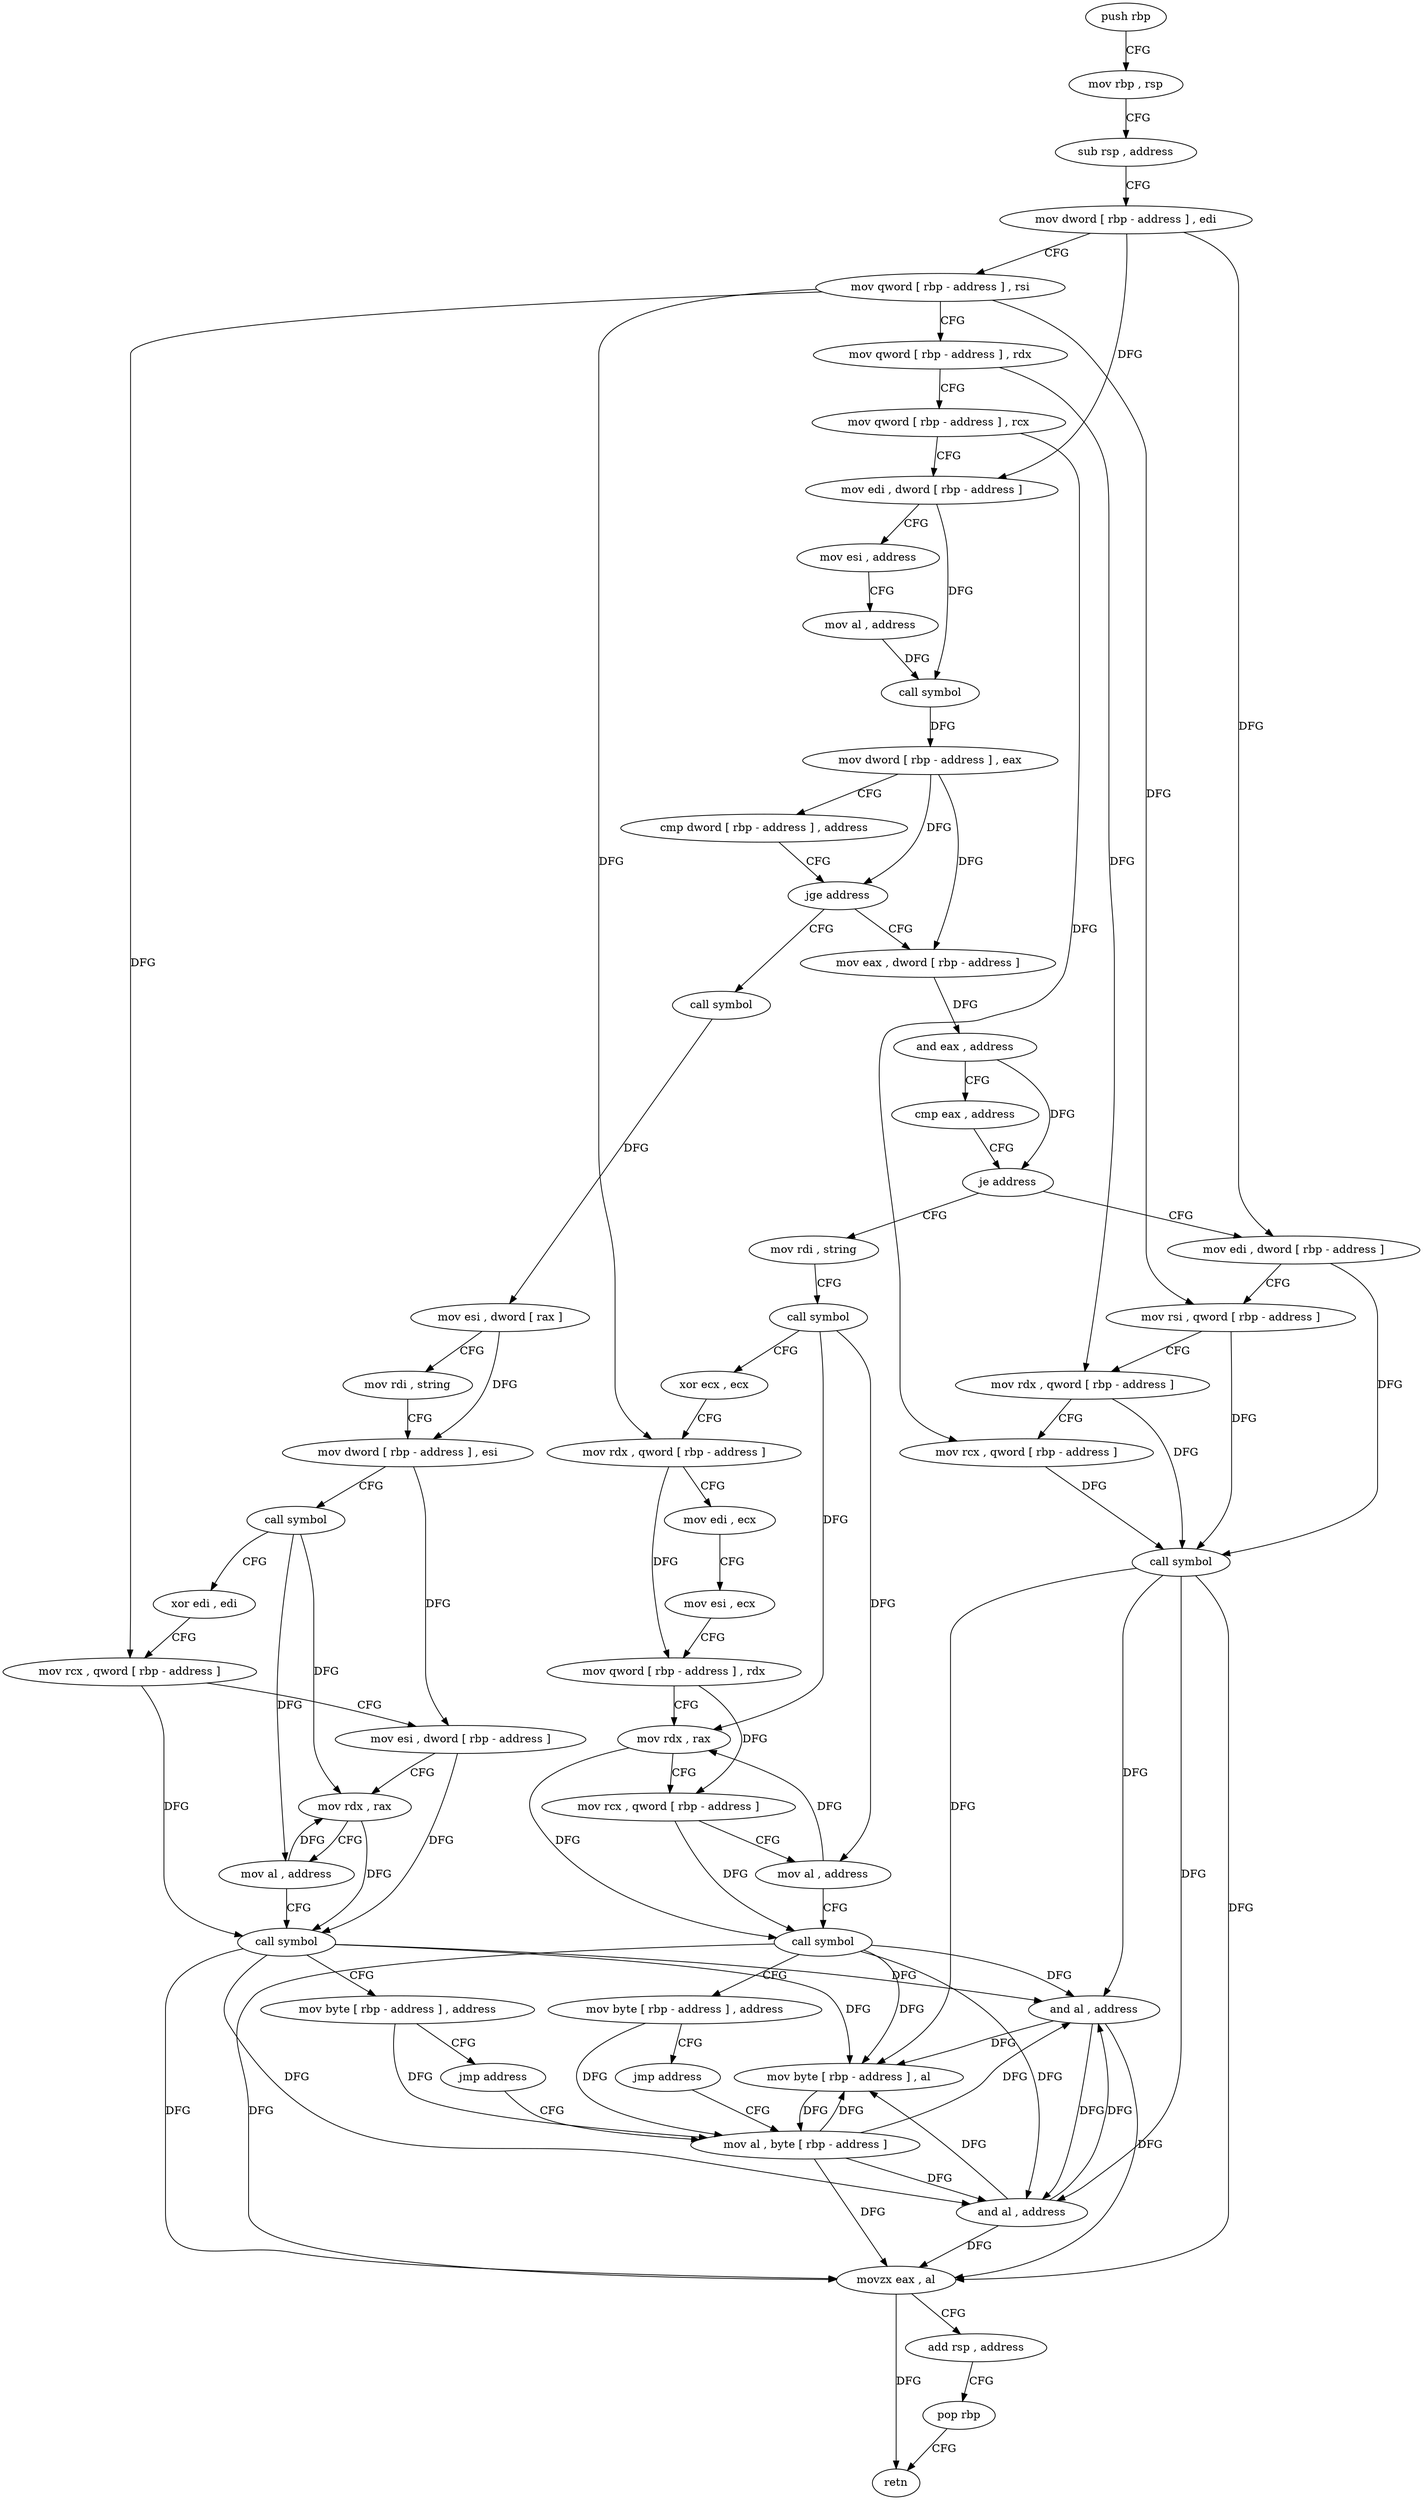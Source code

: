 digraph "func" {
"4204240" [label = "push rbp" ]
"4204241" [label = "mov rbp , rsp" ]
"4204244" [label = "sub rsp , address" ]
"4204248" [label = "mov dword [ rbp - address ] , edi" ]
"4204251" [label = "mov qword [ rbp - address ] , rsi" ]
"4204255" [label = "mov qword [ rbp - address ] , rdx" ]
"4204259" [label = "mov qword [ rbp - address ] , rcx" ]
"4204263" [label = "mov edi , dword [ rbp - address ]" ]
"4204266" [label = "mov esi , address" ]
"4204271" [label = "mov al , address" ]
"4204273" [label = "call symbol" ]
"4204278" [label = "mov dword [ rbp - address ] , eax" ]
"4204281" [label = "cmp dword [ rbp - address ] , address" ]
"4204285" [label = "jge address" ]
"4204344" [label = "mov eax , dword [ rbp - address ]" ]
"4204291" [label = "call symbol" ]
"4204347" [label = "and eax , address" ]
"4204352" [label = "cmp eax , address" ]
"4204355" [label = "je address" ]
"4204413" [label = "mov edi , dword [ rbp - address ]" ]
"4204361" [label = "mov rdi , string" ]
"4204296" [label = "mov esi , dword [ rax ]" ]
"4204298" [label = "mov rdi , string" ]
"4204308" [label = "mov dword [ rbp - address ] , esi" ]
"4204311" [label = "call symbol" ]
"4204316" [label = "xor edi , edi" ]
"4204318" [label = "mov rcx , qword [ rbp - address ]" ]
"4204322" [label = "mov esi , dword [ rbp - address ]" ]
"4204325" [label = "mov rdx , rax" ]
"4204328" [label = "mov al , address" ]
"4204330" [label = "call symbol" ]
"4204335" [label = "mov byte [ rbp - address ] , address" ]
"4204339" [label = "jmp address" ]
"4204438" [label = "mov al , byte [ rbp - address ]" ]
"4204416" [label = "mov rsi , qword [ rbp - address ]" ]
"4204420" [label = "mov rdx , qword [ rbp - address ]" ]
"4204424" [label = "mov rcx , qword [ rbp - address ]" ]
"4204428" [label = "call symbol" ]
"4204433" [label = "and al , address" ]
"4204435" [label = "mov byte [ rbp - address ] , al" ]
"4204371" [label = "call symbol" ]
"4204376" [label = "xor ecx , ecx" ]
"4204378" [label = "mov rdx , qword [ rbp - address ]" ]
"4204382" [label = "mov edi , ecx" ]
"4204384" [label = "mov esi , ecx" ]
"4204386" [label = "mov qword [ rbp - address ] , rdx" ]
"4204390" [label = "mov rdx , rax" ]
"4204393" [label = "mov rcx , qword [ rbp - address ]" ]
"4204397" [label = "mov al , address" ]
"4204399" [label = "call symbol" ]
"4204404" [label = "mov byte [ rbp - address ] , address" ]
"4204408" [label = "jmp address" ]
"4204441" [label = "and al , address" ]
"4204443" [label = "movzx eax , al" ]
"4204446" [label = "add rsp , address" ]
"4204450" [label = "pop rbp" ]
"4204451" [label = "retn" ]
"4204240" -> "4204241" [ label = "CFG" ]
"4204241" -> "4204244" [ label = "CFG" ]
"4204244" -> "4204248" [ label = "CFG" ]
"4204248" -> "4204251" [ label = "CFG" ]
"4204248" -> "4204263" [ label = "DFG" ]
"4204248" -> "4204413" [ label = "DFG" ]
"4204251" -> "4204255" [ label = "CFG" ]
"4204251" -> "4204318" [ label = "DFG" ]
"4204251" -> "4204416" [ label = "DFG" ]
"4204251" -> "4204378" [ label = "DFG" ]
"4204255" -> "4204259" [ label = "CFG" ]
"4204255" -> "4204420" [ label = "DFG" ]
"4204259" -> "4204263" [ label = "CFG" ]
"4204259" -> "4204424" [ label = "DFG" ]
"4204263" -> "4204266" [ label = "CFG" ]
"4204263" -> "4204273" [ label = "DFG" ]
"4204266" -> "4204271" [ label = "CFG" ]
"4204271" -> "4204273" [ label = "DFG" ]
"4204273" -> "4204278" [ label = "DFG" ]
"4204278" -> "4204281" [ label = "CFG" ]
"4204278" -> "4204285" [ label = "DFG" ]
"4204278" -> "4204344" [ label = "DFG" ]
"4204281" -> "4204285" [ label = "CFG" ]
"4204285" -> "4204344" [ label = "CFG" ]
"4204285" -> "4204291" [ label = "CFG" ]
"4204344" -> "4204347" [ label = "DFG" ]
"4204291" -> "4204296" [ label = "DFG" ]
"4204347" -> "4204352" [ label = "CFG" ]
"4204347" -> "4204355" [ label = "DFG" ]
"4204352" -> "4204355" [ label = "CFG" ]
"4204355" -> "4204413" [ label = "CFG" ]
"4204355" -> "4204361" [ label = "CFG" ]
"4204413" -> "4204416" [ label = "CFG" ]
"4204413" -> "4204428" [ label = "DFG" ]
"4204361" -> "4204371" [ label = "CFG" ]
"4204296" -> "4204298" [ label = "CFG" ]
"4204296" -> "4204308" [ label = "DFG" ]
"4204298" -> "4204308" [ label = "CFG" ]
"4204308" -> "4204311" [ label = "CFG" ]
"4204308" -> "4204322" [ label = "DFG" ]
"4204311" -> "4204316" [ label = "CFG" ]
"4204311" -> "4204325" [ label = "DFG" ]
"4204311" -> "4204328" [ label = "DFG" ]
"4204316" -> "4204318" [ label = "CFG" ]
"4204318" -> "4204322" [ label = "CFG" ]
"4204318" -> "4204330" [ label = "DFG" ]
"4204322" -> "4204325" [ label = "CFG" ]
"4204322" -> "4204330" [ label = "DFG" ]
"4204325" -> "4204328" [ label = "CFG" ]
"4204325" -> "4204330" [ label = "DFG" ]
"4204328" -> "4204330" [ label = "CFG" ]
"4204328" -> "4204325" [ label = "DFG" ]
"4204330" -> "4204335" [ label = "CFG" ]
"4204330" -> "4204433" [ label = "DFG" ]
"4204330" -> "4204435" [ label = "DFG" ]
"4204330" -> "4204441" [ label = "DFG" ]
"4204330" -> "4204443" [ label = "DFG" ]
"4204335" -> "4204339" [ label = "CFG" ]
"4204335" -> "4204438" [ label = "DFG" ]
"4204339" -> "4204438" [ label = "CFG" ]
"4204438" -> "4204441" [ label = "DFG" ]
"4204438" -> "4204433" [ label = "DFG" ]
"4204438" -> "4204435" [ label = "DFG" ]
"4204438" -> "4204443" [ label = "DFG" ]
"4204416" -> "4204420" [ label = "CFG" ]
"4204416" -> "4204428" [ label = "DFG" ]
"4204420" -> "4204424" [ label = "CFG" ]
"4204420" -> "4204428" [ label = "DFG" ]
"4204424" -> "4204428" [ label = "DFG" ]
"4204428" -> "4204433" [ label = "DFG" ]
"4204428" -> "4204435" [ label = "DFG" ]
"4204428" -> "4204441" [ label = "DFG" ]
"4204428" -> "4204443" [ label = "DFG" ]
"4204433" -> "4204435" [ label = "DFG" ]
"4204433" -> "4204441" [ label = "DFG" ]
"4204433" -> "4204443" [ label = "DFG" ]
"4204435" -> "4204438" [ label = "DFG" ]
"4204371" -> "4204376" [ label = "CFG" ]
"4204371" -> "4204390" [ label = "DFG" ]
"4204371" -> "4204397" [ label = "DFG" ]
"4204376" -> "4204378" [ label = "CFG" ]
"4204378" -> "4204382" [ label = "CFG" ]
"4204378" -> "4204386" [ label = "DFG" ]
"4204382" -> "4204384" [ label = "CFG" ]
"4204384" -> "4204386" [ label = "CFG" ]
"4204386" -> "4204390" [ label = "CFG" ]
"4204386" -> "4204393" [ label = "DFG" ]
"4204390" -> "4204393" [ label = "CFG" ]
"4204390" -> "4204399" [ label = "DFG" ]
"4204393" -> "4204397" [ label = "CFG" ]
"4204393" -> "4204399" [ label = "DFG" ]
"4204397" -> "4204399" [ label = "CFG" ]
"4204397" -> "4204390" [ label = "DFG" ]
"4204399" -> "4204404" [ label = "CFG" ]
"4204399" -> "4204433" [ label = "DFG" ]
"4204399" -> "4204435" [ label = "DFG" ]
"4204399" -> "4204441" [ label = "DFG" ]
"4204399" -> "4204443" [ label = "DFG" ]
"4204404" -> "4204408" [ label = "CFG" ]
"4204404" -> "4204438" [ label = "DFG" ]
"4204408" -> "4204438" [ label = "CFG" ]
"4204441" -> "4204443" [ label = "DFG" ]
"4204441" -> "4204433" [ label = "DFG" ]
"4204441" -> "4204435" [ label = "DFG" ]
"4204443" -> "4204446" [ label = "CFG" ]
"4204443" -> "4204451" [ label = "DFG" ]
"4204446" -> "4204450" [ label = "CFG" ]
"4204450" -> "4204451" [ label = "CFG" ]
}
